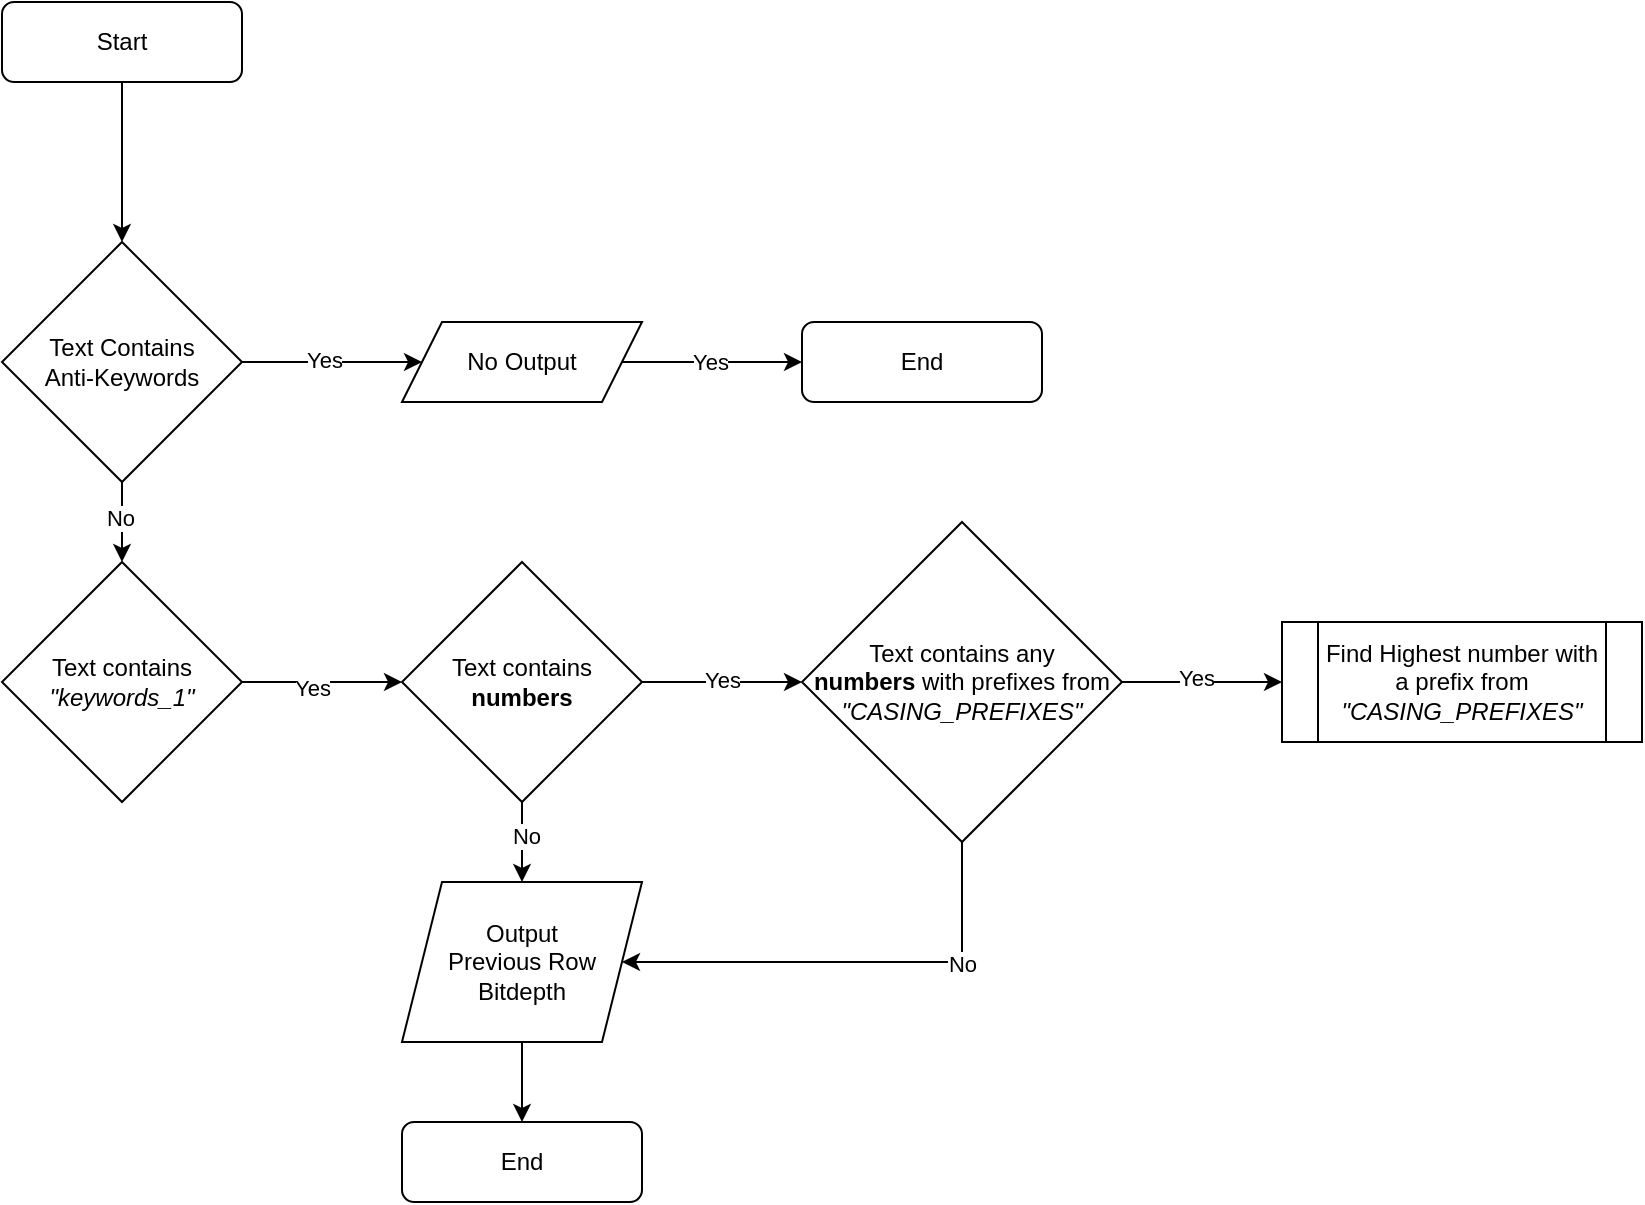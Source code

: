 <mxfile version="24.8.6">
  <diagram name="Page-1" id="74e2e168-ea6b-b213-b513-2b3c1d86103e">
    <mxGraphModel dx="1042" dy="578" grid="1" gridSize="10" guides="1" tooltips="1" connect="1" arrows="1" fold="1" page="1" pageScale="1" pageWidth="1100" pageHeight="850" background="none" math="0" shadow="0">
      <root>
        <mxCell id="0" />
        <mxCell id="1" parent="0" />
        <mxCell id="uHBPEPIHEXhULRUn7OcT-5" value="" style="edgeStyle=orthogonalEdgeStyle;rounded=0;orthogonalLoop=1;jettySize=auto;html=1;" edge="1" parent="1" source="uHBPEPIHEXhULRUn7OcT-3" target="uHBPEPIHEXhULRUn7OcT-4">
          <mxGeometry relative="1" as="geometry" />
        </mxCell>
        <mxCell id="uHBPEPIHEXhULRUn7OcT-3" value="Start" style="rounded=1;whiteSpace=wrap;html=1;" vertex="1" parent="1">
          <mxGeometry x="440" y="40" width="120" height="40" as="geometry" />
        </mxCell>
        <mxCell id="uHBPEPIHEXhULRUn7OcT-11" value="" style="edgeStyle=orthogonalEdgeStyle;rounded=0;orthogonalLoop=1;jettySize=auto;html=1;" edge="1" parent="1" source="uHBPEPIHEXhULRUn7OcT-4" target="uHBPEPIHEXhULRUn7OcT-28">
          <mxGeometry relative="1" as="geometry" />
        </mxCell>
        <mxCell id="uHBPEPIHEXhULRUn7OcT-12" value="Yes" style="edgeLabel;html=1;align=center;verticalAlign=middle;resizable=0;points=[];" vertex="1" connectable="0" parent="uHBPEPIHEXhULRUn7OcT-11">
          <mxGeometry x="-0.097" y="1" relative="1" as="geometry">
            <mxPoint as="offset" />
          </mxGeometry>
        </mxCell>
        <mxCell id="uHBPEPIHEXhULRUn7OcT-15" value="" style="edgeStyle=orthogonalEdgeStyle;rounded=0;orthogonalLoop=1;jettySize=auto;html=1;" edge="1" parent="1" source="uHBPEPIHEXhULRUn7OcT-4" target="uHBPEPIHEXhULRUn7OcT-14">
          <mxGeometry relative="1" as="geometry" />
        </mxCell>
        <mxCell id="uHBPEPIHEXhULRUn7OcT-16" value="No" style="edgeLabel;html=1;align=center;verticalAlign=middle;resizable=0;points=[];" vertex="1" connectable="0" parent="uHBPEPIHEXhULRUn7OcT-15">
          <mxGeometry x="-0.133" y="-1" relative="1" as="geometry">
            <mxPoint as="offset" />
          </mxGeometry>
        </mxCell>
        <mxCell id="uHBPEPIHEXhULRUn7OcT-4" value="Text Contains &lt;br&gt;Anti-Keywords" style="rhombus;whiteSpace=wrap;html=1;" vertex="1" parent="1">
          <mxGeometry x="440" y="160" width="120" height="120" as="geometry" />
        </mxCell>
        <mxCell id="uHBPEPIHEXhULRUn7OcT-10" value="End" style="rounded=1;whiteSpace=wrap;html=1;" vertex="1" parent="1">
          <mxGeometry x="840" y="200" width="120" height="40" as="geometry" />
        </mxCell>
        <mxCell id="uHBPEPIHEXhULRUn7OcT-18" value="" style="edgeStyle=orthogonalEdgeStyle;rounded=0;orthogonalLoop=1;jettySize=auto;html=1;" edge="1" parent="1" source="uHBPEPIHEXhULRUn7OcT-14" target="uHBPEPIHEXhULRUn7OcT-17">
          <mxGeometry relative="1" as="geometry" />
        </mxCell>
        <mxCell id="uHBPEPIHEXhULRUn7OcT-19" value="Yes" style="edgeLabel;html=1;align=center;verticalAlign=middle;resizable=0;points=[];" vertex="1" connectable="0" parent="uHBPEPIHEXhULRUn7OcT-18">
          <mxGeometry x="-0.128" y="-3" relative="1" as="geometry">
            <mxPoint as="offset" />
          </mxGeometry>
        </mxCell>
        <mxCell id="uHBPEPIHEXhULRUn7OcT-14" value="Text contains &lt;br&gt;&lt;i&gt;&quot;keywords_1&quot;&lt;/i&gt;" style="rhombus;whiteSpace=wrap;html=1;" vertex="1" parent="1">
          <mxGeometry x="440" y="320" width="120" height="120" as="geometry" />
        </mxCell>
        <mxCell id="uHBPEPIHEXhULRUn7OcT-24" value="" style="edgeStyle=orthogonalEdgeStyle;rounded=0;orthogonalLoop=1;jettySize=auto;html=1;" edge="1" parent="1" source="uHBPEPIHEXhULRUn7OcT-17" target="uHBPEPIHEXhULRUn7OcT-23">
          <mxGeometry relative="1" as="geometry" />
        </mxCell>
        <mxCell id="uHBPEPIHEXhULRUn7OcT-26" value="Yes" style="edgeLabel;html=1;align=center;verticalAlign=middle;resizable=0;points=[];" vertex="1" connectable="0" parent="uHBPEPIHEXhULRUn7OcT-24">
          <mxGeometry x="-0.006" y="1" relative="1" as="geometry">
            <mxPoint as="offset" />
          </mxGeometry>
        </mxCell>
        <mxCell id="uHBPEPIHEXhULRUn7OcT-32" style="edgeStyle=orthogonalEdgeStyle;rounded=0;orthogonalLoop=1;jettySize=auto;html=1;exitX=0.5;exitY=1;exitDx=0;exitDy=0;entryX=0.5;entryY=0;entryDx=0;entryDy=0;" edge="1" parent="1" source="uHBPEPIHEXhULRUn7OcT-17" target="uHBPEPIHEXhULRUn7OcT-31">
          <mxGeometry relative="1" as="geometry" />
        </mxCell>
        <mxCell id="uHBPEPIHEXhULRUn7OcT-34" value="No" style="edgeLabel;html=1;align=center;verticalAlign=middle;resizable=0;points=[];" vertex="1" connectable="0" parent="uHBPEPIHEXhULRUn7OcT-32">
          <mxGeometry x="-0.176" y="2" relative="1" as="geometry">
            <mxPoint as="offset" />
          </mxGeometry>
        </mxCell>
        <mxCell id="uHBPEPIHEXhULRUn7OcT-17" value="Text contains &lt;br&gt;&lt;b&gt;numbers&lt;/b&gt;" style="rhombus;whiteSpace=wrap;html=1;" vertex="1" parent="1">
          <mxGeometry x="640" y="320" width="120" height="120" as="geometry" />
        </mxCell>
        <mxCell id="uHBPEPIHEXhULRUn7OcT-20" value="End" style="rounded=1;whiteSpace=wrap;html=1;" vertex="1" parent="1">
          <mxGeometry x="640" y="600" width="120" height="40" as="geometry" />
        </mxCell>
        <mxCell id="uHBPEPIHEXhULRUn7OcT-36" value="" style="edgeStyle=orthogonalEdgeStyle;rounded=0;orthogonalLoop=1;jettySize=auto;html=1;" edge="1" parent="1" source="uHBPEPIHEXhULRUn7OcT-23" target="uHBPEPIHEXhULRUn7OcT-35">
          <mxGeometry relative="1" as="geometry" />
        </mxCell>
        <mxCell id="uHBPEPIHEXhULRUn7OcT-37" value="Yes" style="edgeLabel;html=1;align=center;verticalAlign=middle;resizable=0;points=[];" vertex="1" connectable="0" parent="uHBPEPIHEXhULRUn7OcT-36">
          <mxGeometry x="-0.089" y="2" relative="1" as="geometry">
            <mxPoint as="offset" />
          </mxGeometry>
        </mxCell>
        <mxCell id="uHBPEPIHEXhULRUn7OcT-38" style="edgeStyle=orthogonalEdgeStyle;rounded=0;orthogonalLoop=1;jettySize=auto;html=1;entryX=1;entryY=0.5;entryDx=0;entryDy=0;" edge="1" parent="1" source="uHBPEPIHEXhULRUn7OcT-23" target="uHBPEPIHEXhULRUn7OcT-31">
          <mxGeometry relative="1" as="geometry">
            <mxPoint x="920.0" y="520.0" as="targetPoint" />
            <Array as="points">
              <mxPoint x="920" y="520" />
            </Array>
          </mxGeometry>
        </mxCell>
        <mxCell id="uHBPEPIHEXhULRUn7OcT-39" value="No" style="edgeLabel;html=1;align=center;verticalAlign=middle;resizable=0;points=[];" vertex="1" connectable="0" parent="uHBPEPIHEXhULRUn7OcT-38">
          <mxGeometry x="-0.728" relative="1" as="geometry">
            <mxPoint y="29" as="offset" />
          </mxGeometry>
        </mxCell>
        <mxCell id="uHBPEPIHEXhULRUn7OcT-23" value="Text contains any &lt;br&gt;&lt;b&gt;numbers &lt;/b&gt;with prefixes from&lt;br&gt;&lt;i&gt;&quot;CASING_PREFIXES&quot;&lt;/i&gt;" style="rhombus;whiteSpace=wrap;html=1;" vertex="1" parent="1">
          <mxGeometry x="840" y="300" width="160" height="160" as="geometry" />
        </mxCell>
        <mxCell id="uHBPEPIHEXhULRUn7OcT-29" value="" style="edgeStyle=orthogonalEdgeStyle;rounded=0;orthogonalLoop=1;jettySize=auto;html=1;" edge="1" parent="1" source="uHBPEPIHEXhULRUn7OcT-28" target="uHBPEPIHEXhULRUn7OcT-10">
          <mxGeometry relative="1" as="geometry" />
        </mxCell>
        <mxCell id="uHBPEPIHEXhULRUn7OcT-30" value="Yes" style="edgeLabel;html=1;align=center;verticalAlign=middle;resizable=0;points=[];" vertex="1" connectable="0" parent="uHBPEPIHEXhULRUn7OcT-29">
          <mxGeometry x="-0.019" relative="1" as="geometry">
            <mxPoint as="offset" />
          </mxGeometry>
        </mxCell>
        <mxCell id="uHBPEPIHEXhULRUn7OcT-28" value="No Output" style="shape=parallelogram;perimeter=parallelogramPerimeter;whiteSpace=wrap;html=1;fixedSize=1;" vertex="1" parent="1">
          <mxGeometry x="640" y="200" width="120" height="40" as="geometry" />
        </mxCell>
        <mxCell id="uHBPEPIHEXhULRUn7OcT-33" value="" style="edgeStyle=orthogonalEdgeStyle;rounded=0;orthogonalLoop=1;jettySize=auto;html=1;" edge="1" parent="1" source="uHBPEPIHEXhULRUn7OcT-31" target="uHBPEPIHEXhULRUn7OcT-20">
          <mxGeometry relative="1" as="geometry" />
        </mxCell>
        <mxCell id="uHBPEPIHEXhULRUn7OcT-31" value="Output &lt;br style=&quot;font-size: 12px;&quot;&gt;Previous Row Bitdepth" style="shape=parallelogram;perimeter=parallelogramPerimeter;whiteSpace=wrap;html=1;fixedSize=1;fontSize=12;" vertex="1" parent="1">
          <mxGeometry x="640" y="480" width="120" height="80" as="geometry" />
        </mxCell>
        <mxCell id="uHBPEPIHEXhULRUn7OcT-35" value="Find Highest number with a prefix from &lt;i&gt;&quot;CASING_PREFIXES&quot;&lt;/i&gt;" style="shape=process;whiteSpace=wrap;html=1;backgroundOutline=1;" vertex="1" parent="1">
          <mxGeometry x="1080" y="350" width="180" height="60" as="geometry" />
        </mxCell>
      </root>
    </mxGraphModel>
  </diagram>
</mxfile>
